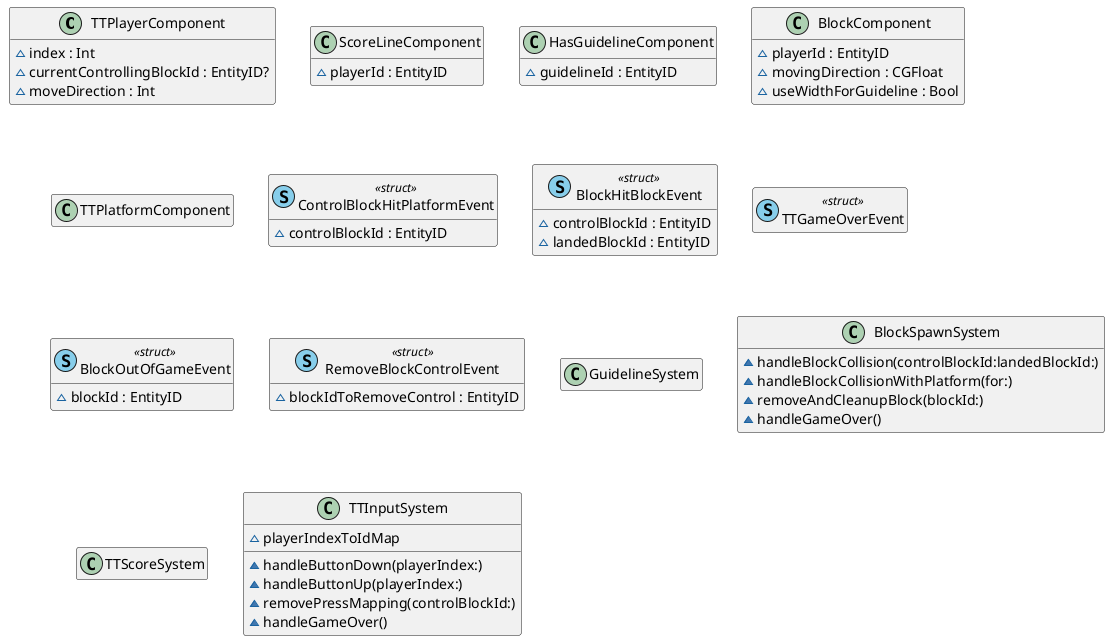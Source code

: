 @startuml
' STYLE START
hide empty members

skinparam shadowing false
<style>
document {
  BackgroundColor transparent
  Margin 0
}
</style>
' STYLE END

class TTPlayerComponent { 
  ~index : Int
  ~currentControllingBlockId : EntityID?
  ~moveDirection : Int
}
class ScoreLineComponent { 
  ~playerId : EntityID
}
class HasGuidelineComponent { 
  ~guidelineId : EntityID
}
class BlockComponent { 
  ~playerId : EntityID
  ~movingDirection : CGFloat
  ~useWidthForGuideline : Bool
}
class TTPlatformComponent
class ControlBlockHitPlatformEvent << (S, SkyBlue) struct >> { 
  ~controlBlockId : EntityID 
}
class BlockHitBlockEvent << (S, SkyBlue) struct >> { 
  ~controlBlockId : EntityID
  ~landedBlockId : EntityID 
}
class TTGameOverEvent << (S, SkyBlue) struct >> {  
}
class BlockOutOfGameEvent << (S, SkyBlue) struct >> { 
  ~blockId : EntityID 
}

class RemoveBlockControlEvent << (S, SkyBlue) struct >> { 
  ~blockIdToRemoveControl : EntityID
}
class GuidelineSystem
class BlockSpawnSystem { 
  ~handleBlockCollision(controlBlockId:landedBlockId:)
  ~handleBlockCollisionWithPlatform(for:)
  ~removeAndCleanupBlock(blockId:)
  ~handleGameOver() 
}
class TTScoreSystem
class TTInputSystem { 
  ~playerIndexToIdMap
  ~handleButtonDown(playerIndex:)
  ~handleButtonUp(playerIndex:)
  ~removePressMapping(controlBlockId:)
  ~handleGameOver() 
}
@enduml